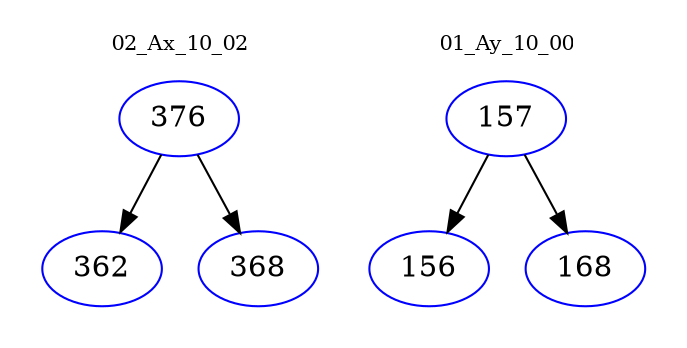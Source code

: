 digraph{
subgraph cluster_0 {
color = white
label = "02_Ax_10_02";
fontsize=10;
T0_376 [label="376", color="blue"]
T0_376 -> T0_362 [color="black"]
T0_362 [label="362", color="blue"]
T0_376 -> T0_368 [color="black"]
T0_368 [label="368", color="blue"]
}
subgraph cluster_1 {
color = white
label = "01_Ay_10_00";
fontsize=10;
T1_157 [label="157", color="blue"]
T1_157 -> T1_156 [color="black"]
T1_156 [label="156", color="blue"]
T1_157 -> T1_168 [color="black"]
T1_168 [label="168", color="blue"]
}
}
